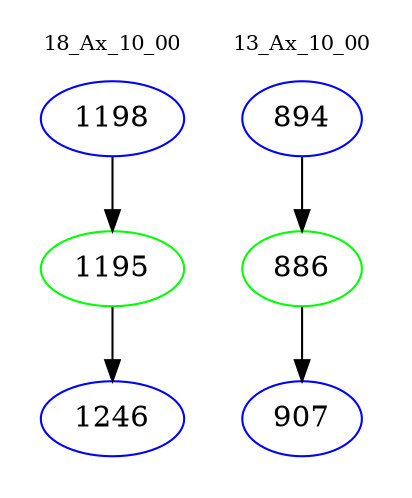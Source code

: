 digraph{
subgraph cluster_0 {
color = white
label = "18_Ax_10_00";
fontsize=10;
T0_1198 [label="1198", color="blue"]
T0_1198 -> T0_1195 [color="black"]
T0_1195 [label="1195", color="green"]
T0_1195 -> T0_1246 [color="black"]
T0_1246 [label="1246", color="blue"]
}
subgraph cluster_1 {
color = white
label = "13_Ax_10_00";
fontsize=10;
T1_894 [label="894", color="blue"]
T1_894 -> T1_886 [color="black"]
T1_886 [label="886", color="green"]
T1_886 -> T1_907 [color="black"]
T1_907 [label="907", color="blue"]
}
}
